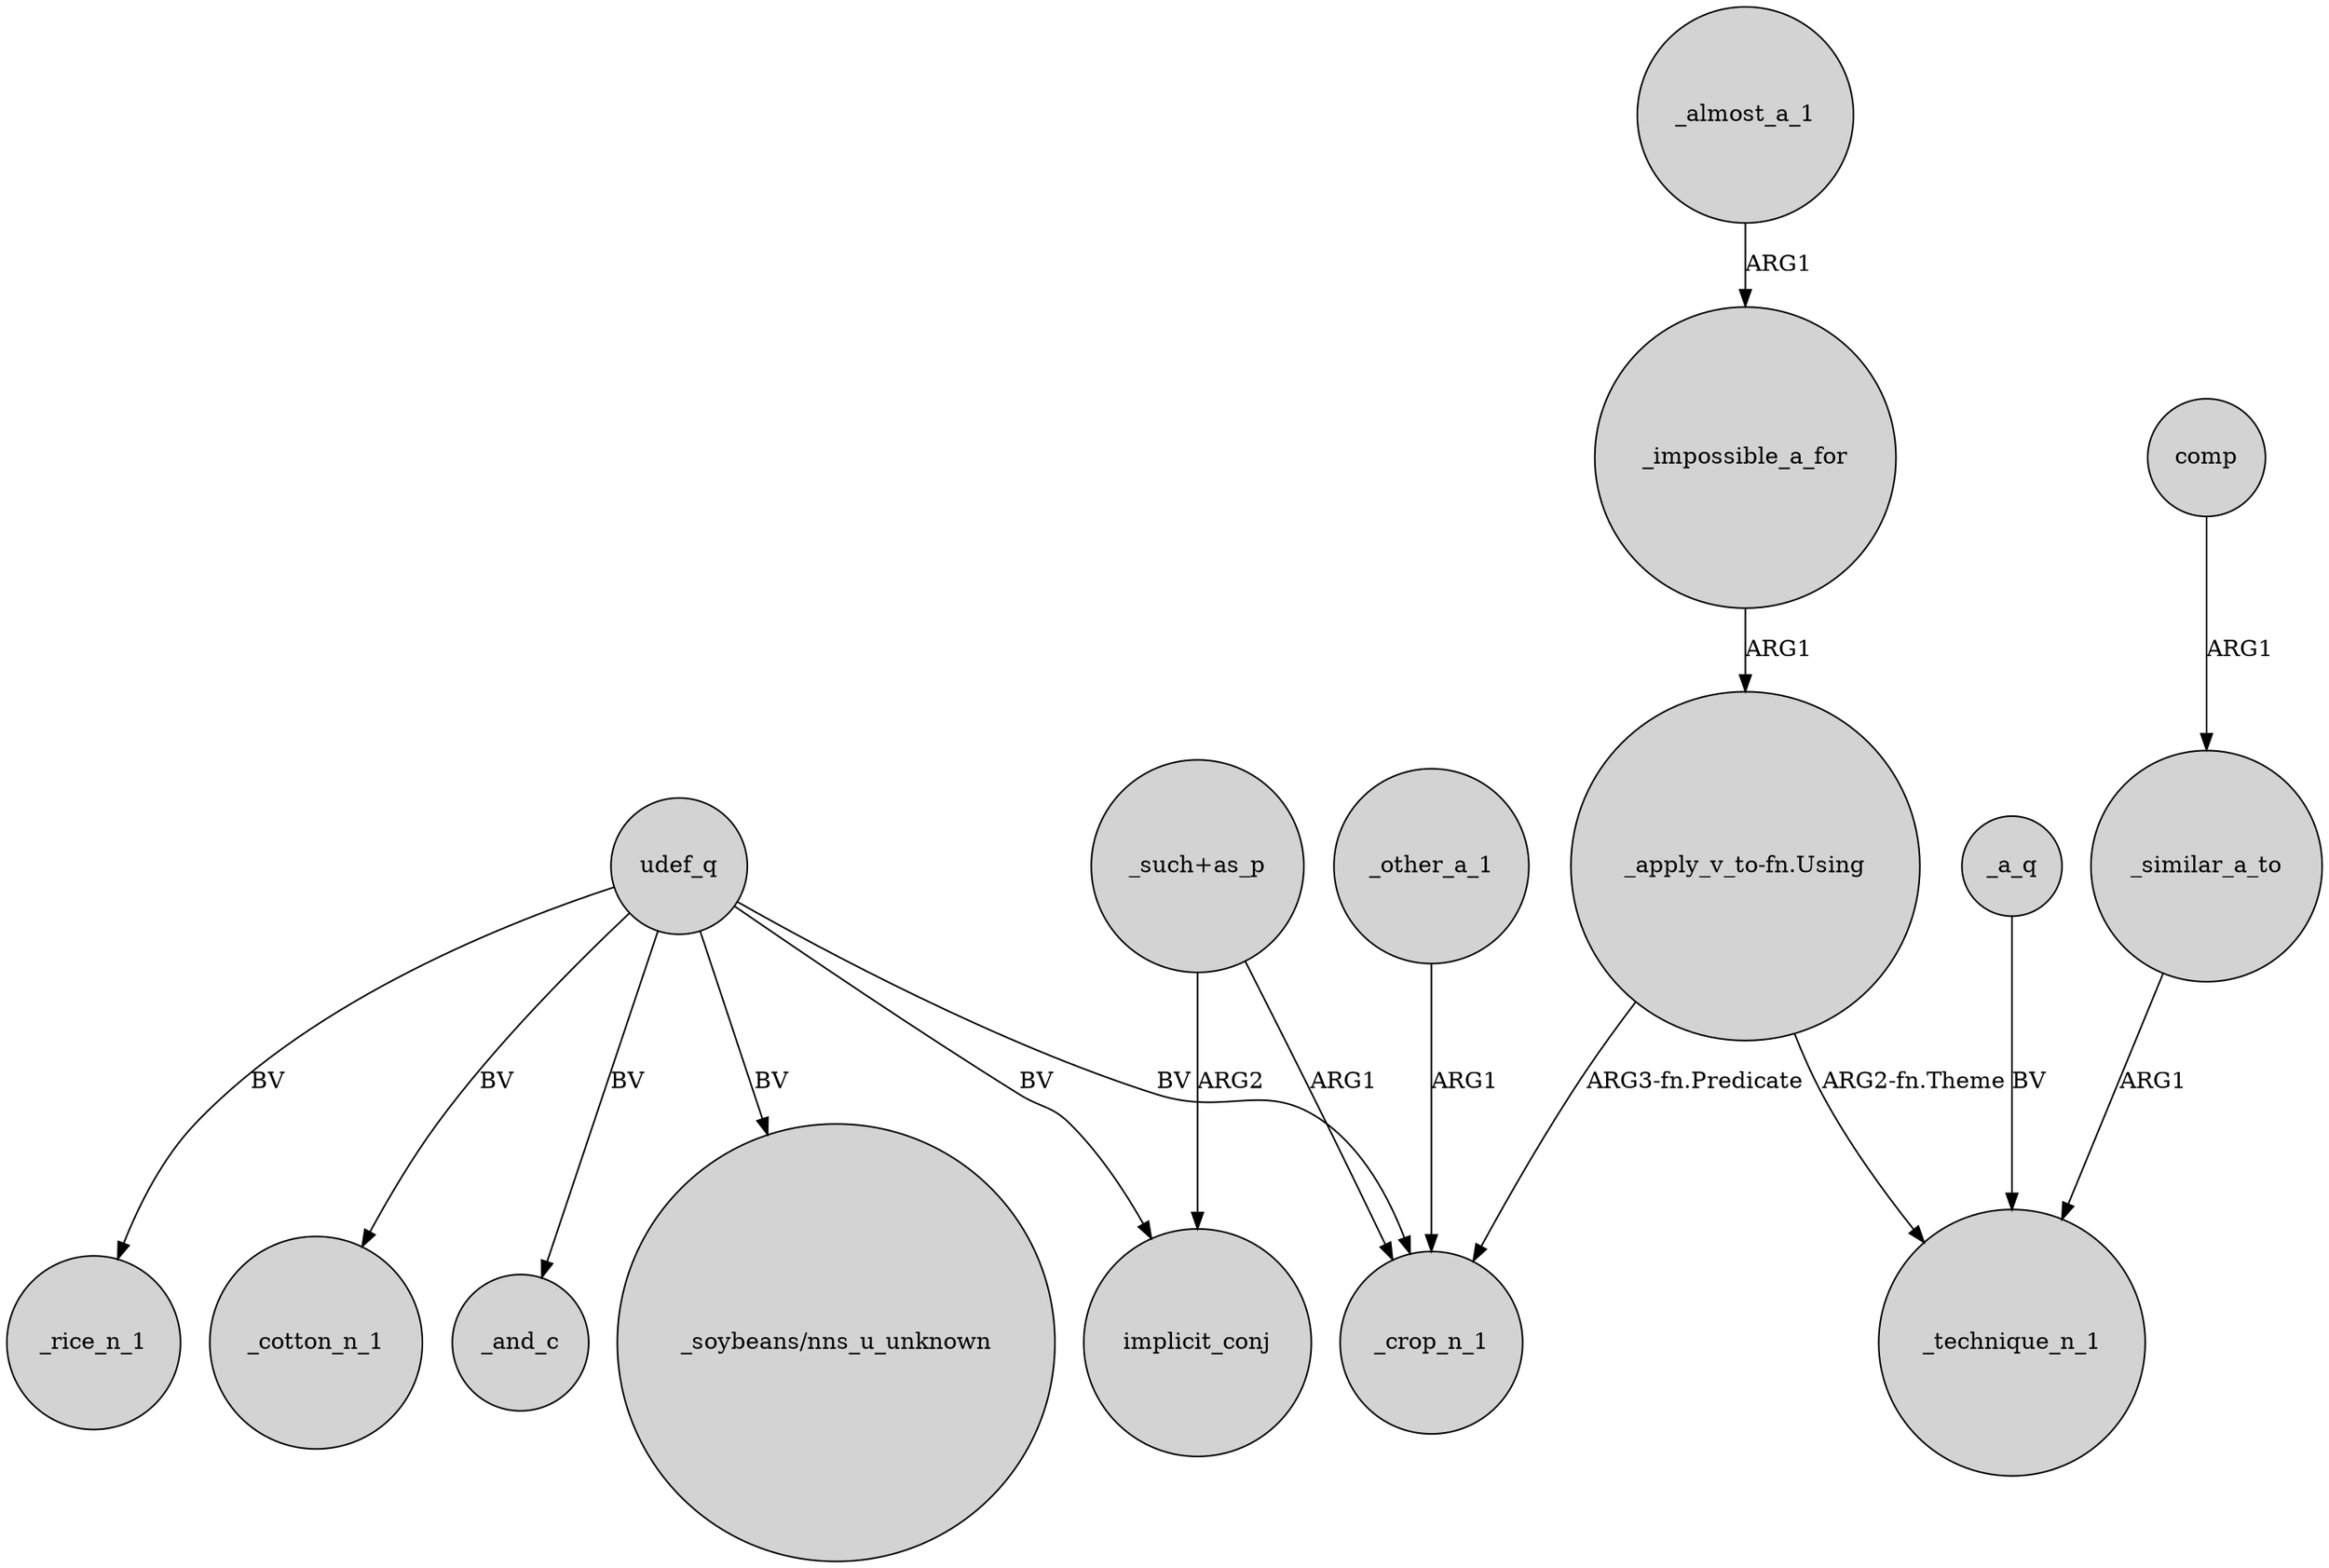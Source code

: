 digraph {
	node [shape=circle style=filled]
	_other_a_1 -> _crop_n_1 [label=ARG1]
	comp -> _similar_a_to [label=ARG1]
	_a_q -> _technique_n_1 [label=BV]
	_similar_a_to -> _technique_n_1 [label=ARG1]
	udef_q -> _crop_n_1 [label=BV]
	"_such+as_p" -> _crop_n_1 [label=ARG1]
	udef_q -> implicit_conj [label=BV]
	udef_q -> _and_c [label=BV]
	_impossible_a_for -> "_apply_v_to-fn.Using" [label=ARG1]
	udef_q -> "_soybeans/nns_u_unknown" [label=BV]
	"_apply_v_to-fn.Using" -> _technique_n_1 [label="ARG2-fn.Theme"]
	"_such+as_p" -> implicit_conj [label=ARG2]
	udef_q -> _rice_n_1 [label=BV]
	_almost_a_1 -> _impossible_a_for [label=ARG1]
	"_apply_v_to-fn.Using" -> _crop_n_1 [label="ARG3-fn.Predicate"]
	udef_q -> _cotton_n_1 [label=BV]
}
